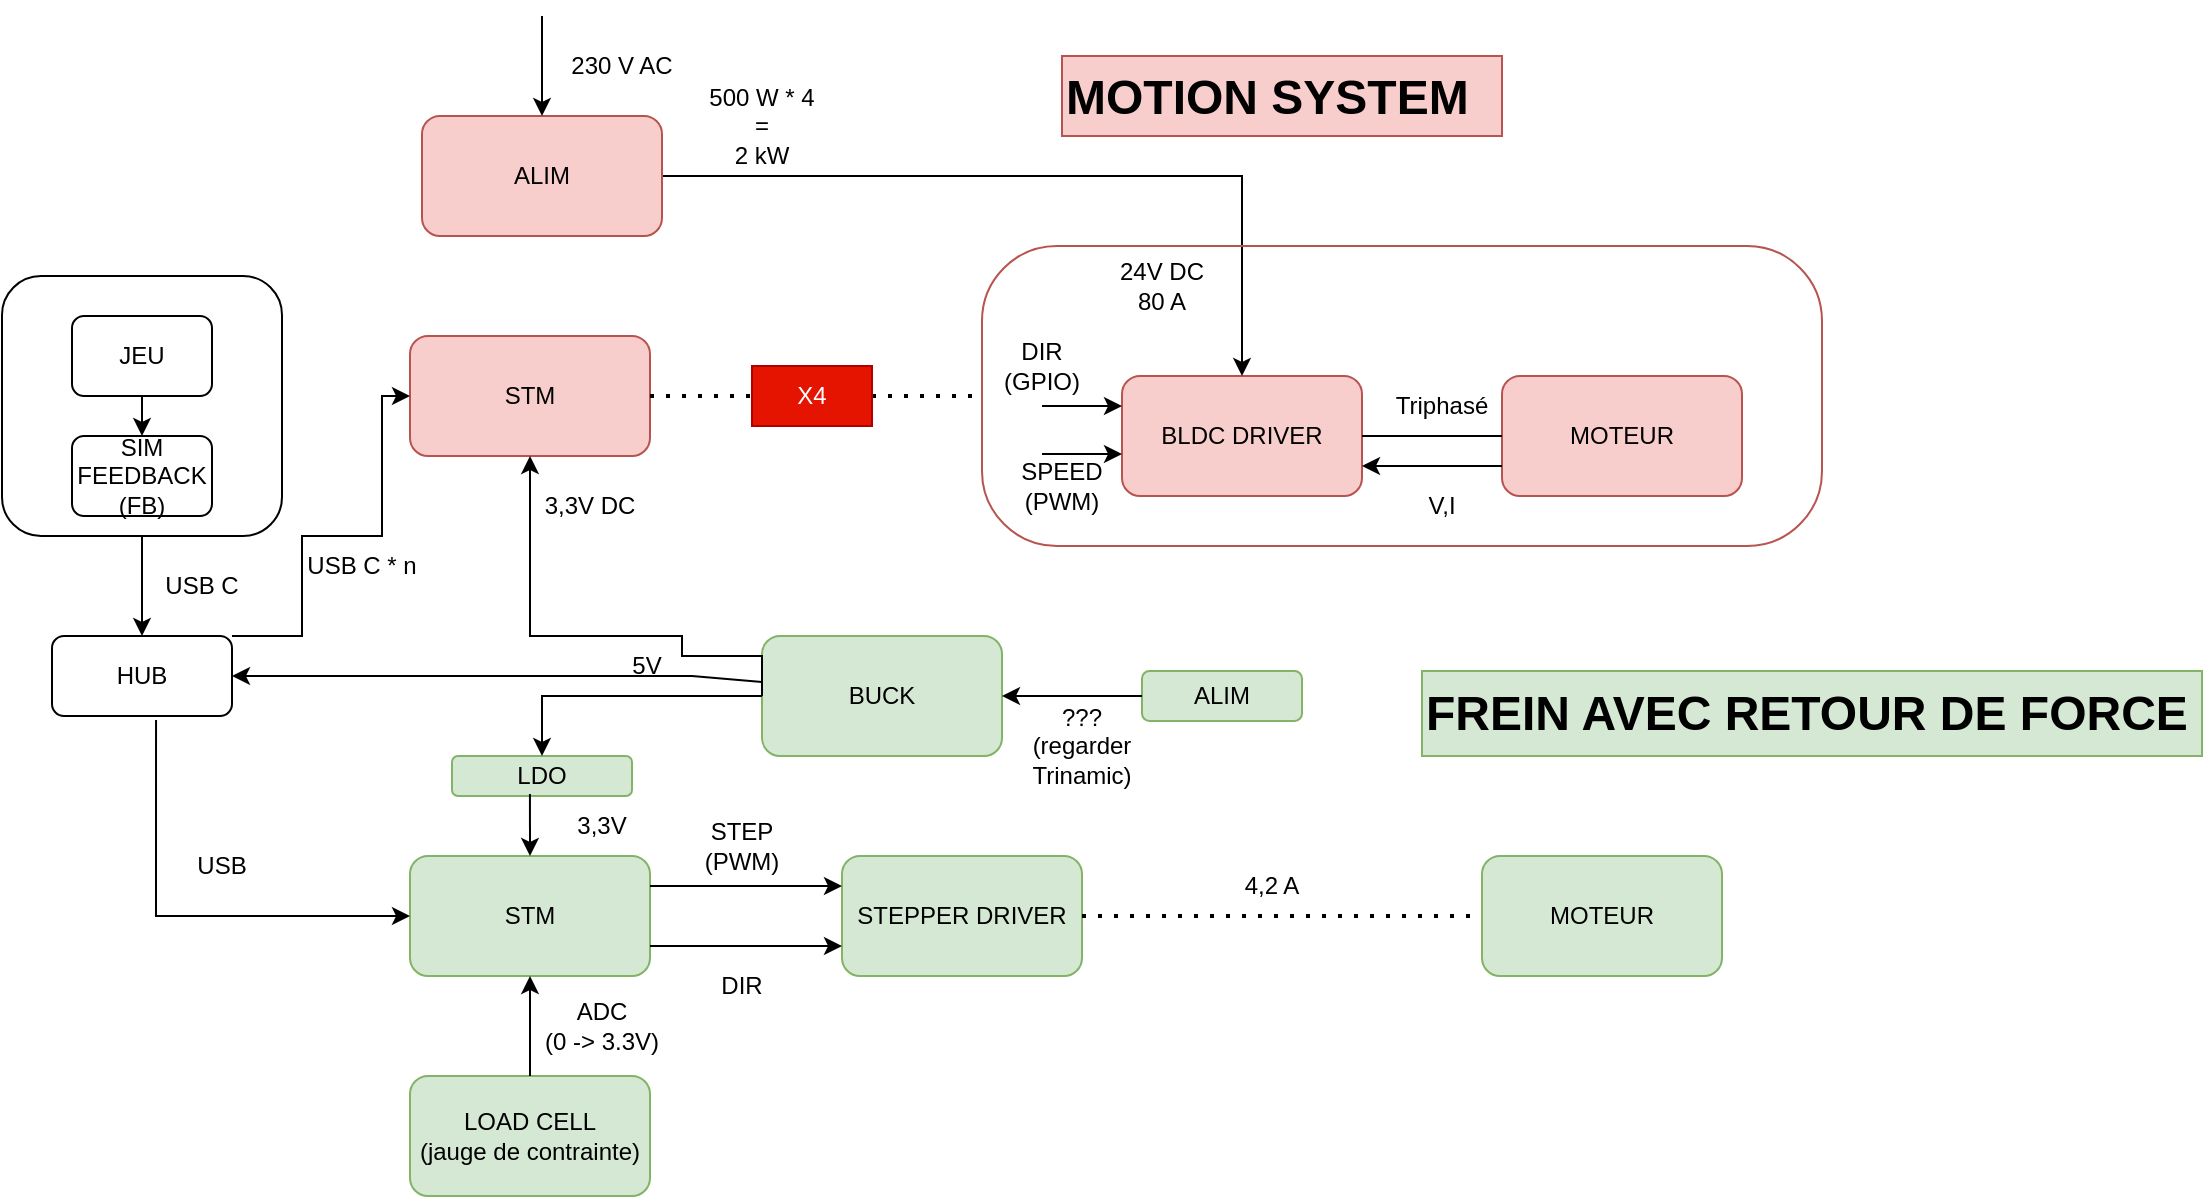 <mxfile version="26.0.16">
  <diagram name="Page-1" id="QyKzzR-DpQjyUraL0REL">
    <mxGraphModel dx="1122" dy="727" grid="1" gridSize="10" guides="1" tooltips="1" connect="1" arrows="1" fold="1" page="1" pageScale="1" pageWidth="1169" pageHeight="827" math="0" shadow="0">
      <root>
        <mxCell id="0" />
        <mxCell id="1" parent="0" />
        <mxCell id="NrqMM1b8UnGH21ajet8I-1" value="" style="rounded=1;whiteSpace=wrap;html=1;" vertex="1" parent="1">
          <mxGeometry x="35" y="190" width="140" height="130" as="geometry" />
        </mxCell>
        <mxCell id="NrqMM1b8UnGH21ajet8I-2" value="SIM FEEDBACK (FB)" style="rounded=1;whiteSpace=wrap;html=1;" vertex="1" parent="1">
          <mxGeometry x="70" y="270" width="70" height="40" as="geometry" />
        </mxCell>
        <mxCell id="NrqMM1b8UnGH21ajet8I-3" value="JEU" style="rounded=1;whiteSpace=wrap;html=1;" vertex="1" parent="1">
          <mxGeometry x="70" y="210" width="70" height="40" as="geometry" />
        </mxCell>
        <mxCell id="NrqMM1b8UnGH21ajet8I-4" value="STM" style="rounded=1;whiteSpace=wrap;html=1;fillColor=#f8cecc;strokeColor=#b85450;" vertex="1" parent="1">
          <mxGeometry x="239" y="220" width="120" height="60" as="geometry" />
        </mxCell>
        <mxCell id="NrqMM1b8UnGH21ajet8I-5" value="BLDC DRIVER" style="rounded=1;whiteSpace=wrap;html=1;fillColor=#f8cecc;strokeColor=#b85450;" vertex="1" parent="1">
          <mxGeometry x="595" y="240" width="120" height="60" as="geometry" />
        </mxCell>
        <mxCell id="NrqMM1b8UnGH21ajet8I-6" value="MOTEUR" style="rounded=1;whiteSpace=wrap;html=1;fillColor=#f8cecc;strokeColor=#b85450;" vertex="1" parent="1">
          <mxGeometry x="785" y="240" width="120" height="60" as="geometry" />
        </mxCell>
        <mxCell id="NrqMM1b8UnGH21ajet8I-7" value="24V DC&lt;div&gt;80 A&lt;/div&gt;" style="text;html=1;align=center;verticalAlign=middle;whiteSpace=wrap;rounded=0;" vertex="1" parent="1">
          <mxGeometry x="585" y="180" width="60" height="30" as="geometry" />
        </mxCell>
        <mxCell id="NrqMM1b8UnGH21ajet8I-8" value="STM" style="rounded=1;whiteSpace=wrap;html=1;fillColor=#d5e8d4;strokeColor=#82b366;" vertex="1" parent="1">
          <mxGeometry x="239" y="480" width="120" height="60" as="geometry" />
        </mxCell>
        <mxCell id="NrqMM1b8UnGH21ajet8I-9" value="HUB" style="rounded=1;whiteSpace=wrap;html=1;" vertex="1" parent="1">
          <mxGeometry x="60" y="370" width="90" height="40" as="geometry" />
        </mxCell>
        <mxCell id="NrqMM1b8UnGH21ajet8I-10" value="LDO" style="rounded=1;whiteSpace=wrap;html=1;fillColor=#d5e8d4;strokeColor=#82b366;" vertex="1" parent="1">
          <mxGeometry x="260" y="430" width="90" height="20" as="geometry" />
        </mxCell>
        <mxCell id="NrqMM1b8UnGH21ajet8I-11" value="BUCK" style="rounded=1;whiteSpace=wrap;html=1;fillColor=#d5e8d4;strokeColor=#82b366;" vertex="1" parent="1">
          <mxGeometry x="415" y="370" width="120" height="60" as="geometry" />
        </mxCell>
        <mxCell id="NrqMM1b8UnGH21ajet8I-36" style="edgeStyle=orthogonalEdgeStyle;rounded=0;orthogonalLoop=1;jettySize=auto;html=1;exitX=1;exitY=0.5;exitDx=0;exitDy=0;entryX=0.5;entryY=0;entryDx=0;entryDy=0;" edge="1" parent="1" source="NrqMM1b8UnGH21ajet8I-12" target="NrqMM1b8UnGH21ajet8I-5">
          <mxGeometry relative="1" as="geometry" />
        </mxCell>
        <mxCell id="NrqMM1b8UnGH21ajet8I-12" value="ALIM" style="rounded=1;whiteSpace=wrap;html=1;fillColor=#f8cecc;strokeColor=#b85450;" vertex="1" parent="1">
          <mxGeometry x="245" y="110" width="120" height="60" as="geometry" />
        </mxCell>
        <mxCell id="NrqMM1b8UnGH21ajet8I-13" value="ALIM" style="rounded=1;whiteSpace=wrap;html=1;fillColor=#d5e8d4;strokeColor=#82b366;" vertex="1" parent="1">
          <mxGeometry x="605" y="387.5" width="80" height="25" as="geometry" />
        </mxCell>
        <mxCell id="NrqMM1b8UnGH21ajet8I-14" value="STEPPER DRIVER" style="rounded=1;whiteSpace=wrap;html=1;fillColor=#d5e8d4;strokeColor=#82b366;" vertex="1" parent="1">
          <mxGeometry x="455" y="480" width="120" height="60" as="geometry" />
        </mxCell>
        <mxCell id="NrqMM1b8UnGH21ajet8I-15" value="MOTEUR" style="rounded=1;whiteSpace=wrap;html=1;fillColor=#d5e8d4;strokeColor=#82b366;" vertex="1" parent="1">
          <mxGeometry x="775" y="480" width="120" height="60" as="geometry" />
        </mxCell>
        <mxCell id="NrqMM1b8UnGH21ajet8I-16" value="LOAD CELL&lt;div&gt;(jauge de contrainte)&lt;/div&gt;" style="rounded=1;whiteSpace=wrap;html=1;fillColor=#d5e8d4;strokeColor=#82b366;" vertex="1" parent="1">
          <mxGeometry x="239" y="590" width="120" height="60" as="geometry" />
        </mxCell>
        <mxCell id="NrqMM1b8UnGH21ajet8I-17" value="" style="endArrow=classic;html=1;rounded=0;exitX=0.5;exitY=1;exitDx=0;exitDy=0;entryX=0.5;entryY=0;entryDx=0;entryDy=0;" edge="1" parent="1" source="NrqMM1b8UnGH21ajet8I-3" target="NrqMM1b8UnGH21ajet8I-2">
          <mxGeometry width="50" height="50" relative="1" as="geometry">
            <mxPoint x="365" y="500" as="sourcePoint" />
            <mxPoint x="415" y="450" as="targetPoint" />
          </mxGeometry>
        </mxCell>
        <mxCell id="NrqMM1b8UnGH21ajet8I-18" value="" style="endArrow=classic;html=1;rounded=0;exitX=0.5;exitY=1;exitDx=0;exitDy=0;entryX=0.5;entryY=0;entryDx=0;entryDy=0;" edge="1" parent="1" source="NrqMM1b8UnGH21ajet8I-1" target="NrqMM1b8UnGH21ajet8I-9">
          <mxGeometry width="50" height="50" relative="1" as="geometry">
            <mxPoint x="95" y="360" as="sourcePoint" />
            <mxPoint x="145" y="310" as="targetPoint" />
          </mxGeometry>
        </mxCell>
        <mxCell id="NrqMM1b8UnGH21ajet8I-19" value="USB C" style="text;html=1;align=center;verticalAlign=middle;whiteSpace=wrap;rounded=0;" vertex="1" parent="1">
          <mxGeometry x="105" y="330" width="60" height="30" as="geometry" />
        </mxCell>
        <mxCell id="NrqMM1b8UnGH21ajet8I-21" value="" style="endArrow=classic;html=1;rounded=0;exitX=1;exitY=0;exitDx=0;exitDy=0;entryX=0;entryY=0.5;entryDx=0;entryDy=0;" edge="1" parent="1" source="NrqMM1b8UnGH21ajet8I-9" target="NrqMM1b8UnGH21ajet8I-4">
          <mxGeometry width="50" height="50" relative="1" as="geometry">
            <mxPoint x="365" y="360" as="sourcePoint" />
            <mxPoint x="415" y="310" as="targetPoint" />
            <Array as="points">
              <mxPoint x="185" y="370" />
              <mxPoint x="185" y="320" />
              <mxPoint x="225" y="320" />
              <mxPoint x="225" y="250" />
            </Array>
          </mxGeometry>
        </mxCell>
        <mxCell id="NrqMM1b8UnGH21ajet8I-23" value="" style="endArrow=classic;html=1;rounded=0;entryX=0.5;entryY=0;entryDx=0;entryDy=0;exitX=0.433;exitY=0.95;exitDx=0;exitDy=0;exitPerimeter=0;" edge="1" parent="1" source="NrqMM1b8UnGH21ajet8I-10" target="NrqMM1b8UnGH21ajet8I-8">
          <mxGeometry width="50" height="50" relative="1" as="geometry">
            <mxPoint x="365" y="360" as="sourcePoint" />
            <mxPoint x="415" y="310" as="targetPoint" />
          </mxGeometry>
        </mxCell>
        <mxCell id="NrqMM1b8UnGH21ajet8I-24" value="" style="endArrow=classic;html=1;rounded=0;entryX=0.5;entryY=0;entryDx=0;entryDy=0;exitX=0;exitY=0.5;exitDx=0;exitDy=0;" edge="1" parent="1" source="NrqMM1b8UnGH21ajet8I-11" target="NrqMM1b8UnGH21ajet8I-10">
          <mxGeometry width="50" height="50" relative="1" as="geometry">
            <mxPoint x="305" y="400" as="sourcePoint" />
            <mxPoint x="415" y="310" as="targetPoint" />
            <Array as="points">
              <mxPoint x="305" y="400" />
            </Array>
          </mxGeometry>
        </mxCell>
        <mxCell id="NrqMM1b8UnGH21ajet8I-25" value="" style="endArrow=classic;html=1;rounded=0;exitX=1;exitY=0.25;exitDx=0;exitDy=0;entryX=0;entryY=0.25;entryDx=0;entryDy=0;" edge="1" parent="1" source="NrqMM1b8UnGH21ajet8I-8" target="NrqMM1b8UnGH21ajet8I-14">
          <mxGeometry width="50" height="50" relative="1" as="geometry">
            <mxPoint x="365" y="360" as="sourcePoint" />
            <mxPoint x="415" y="310" as="targetPoint" />
            <Array as="points" />
          </mxGeometry>
        </mxCell>
        <mxCell id="NrqMM1b8UnGH21ajet8I-27" value="" style="endArrow=classic;html=1;rounded=0;exitX=1;exitY=0.75;exitDx=0;exitDy=0;" edge="1" parent="1" source="NrqMM1b8UnGH21ajet8I-8">
          <mxGeometry width="50" height="50" relative="1" as="geometry">
            <mxPoint x="585" y="505" as="sourcePoint" />
            <mxPoint x="455" y="525" as="targetPoint" />
            <Array as="points" />
          </mxGeometry>
        </mxCell>
        <mxCell id="NrqMM1b8UnGH21ajet8I-28" value="STEP (PWM)" style="text;html=1;align=center;verticalAlign=middle;whiteSpace=wrap;rounded=0;" vertex="1" parent="1">
          <mxGeometry x="375" y="460" width="60" height="30" as="geometry" />
        </mxCell>
        <mxCell id="NrqMM1b8UnGH21ajet8I-30" value="DIR" style="text;html=1;align=center;verticalAlign=middle;whiteSpace=wrap;rounded=0;" vertex="1" parent="1">
          <mxGeometry x="375" y="530" width="60" height="30" as="geometry" />
        </mxCell>
        <mxCell id="NrqMM1b8UnGH21ajet8I-32" value="" style="endArrow=classic;html=1;rounded=0;exitX=0.5;exitY=0;exitDx=0;exitDy=0;entryX=0.5;entryY=1;entryDx=0;entryDy=0;" edge="1" parent="1" source="NrqMM1b8UnGH21ajet8I-16" target="NrqMM1b8UnGH21ajet8I-8">
          <mxGeometry width="50" height="50" relative="1" as="geometry">
            <mxPoint x="365" y="460" as="sourcePoint" />
            <mxPoint x="415" y="410" as="targetPoint" />
          </mxGeometry>
        </mxCell>
        <mxCell id="NrqMM1b8UnGH21ajet8I-33" value="&lt;div&gt;ADC&lt;/div&gt;(0 -&amp;gt; 3.3V)" style="text;html=1;align=center;verticalAlign=middle;whiteSpace=wrap;rounded=0;" vertex="1" parent="1">
          <mxGeometry x="305" y="550" width="60" height="30" as="geometry" />
        </mxCell>
        <mxCell id="NrqMM1b8UnGH21ajet8I-34" value="USB C * n" style="text;html=1;align=center;verticalAlign=middle;whiteSpace=wrap;rounded=0;" vertex="1" parent="1">
          <mxGeometry x="185" y="320" width="60" height="30" as="geometry" />
        </mxCell>
        <mxCell id="NrqMM1b8UnGH21ajet8I-35" value="" style="endArrow=classic;html=1;rounded=0;exitX=0;exitY=0.5;exitDx=0;exitDy=0;entryX=1;entryY=0.5;entryDx=0;entryDy=0;" edge="1" parent="1" source="NrqMM1b8UnGH21ajet8I-13" target="NrqMM1b8UnGH21ajet8I-11">
          <mxGeometry width="50" height="50" relative="1" as="geometry">
            <mxPoint x="365" y="360" as="sourcePoint" />
            <mxPoint x="415" y="310" as="targetPoint" />
            <Array as="points">
              <mxPoint x="565" y="400" />
            </Array>
          </mxGeometry>
        </mxCell>
        <mxCell id="NrqMM1b8UnGH21ajet8I-37" value="" style="endArrow=classic;html=1;rounded=0;exitX=0.578;exitY=1.05;exitDx=0;exitDy=0;exitPerimeter=0;entryX=0;entryY=0.5;entryDx=0;entryDy=0;" edge="1" parent="1" source="NrqMM1b8UnGH21ajet8I-9" target="NrqMM1b8UnGH21ajet8I-8">
          <mxGeometry width="50" height="50" relative="1" as="geometry">
            <mxPoint x="365" y="360" as="sourcePoint" />
            <mxPoint x="415" y="310" as="targetPoint" />
            <Array as="points">
              <mxPoint x="112" y="510" />
            </Array>
          </mxGeometry>
        </mxCell>
        <mxCell id="NrqMM1b8UnGH21ajet8I-38" value="USB" style="text;html=1;align=center;verticalAlign=middle;whiteSpace=wrap;rounded=0;" vertex="1" parent="1">
          <mxGeometry x="115" y="470" width="60" height="30" as="geometry" />
        </mxCell>
        <mxCell id="NrqMM1b8UnGH21ajet8I-40" value="3,3V" style="text;html=1;align=center;verticalAlign=middle;whiteSpace=wrap;rounded=0;" vertex="1" parent="1">
          <mxGeometry x="305" y="450" width="60" height="30" as="geometry" />
        </mxCell>
        <mxCell id="NrqMM1b8UnGH21ajet8I-41" value="5V" style="text;html=1;align=center;verticalAlign=middle;whiteSpace=wrap;rounded=0;" vertex="1" parent="1">
          <mxGeometry x="325" y="370" width="65" height="30" as="geometry" />
        </mxCell>
        <mxCell id="NrqMM1b8UnGH21ajet8I-42" value="???&lt;div&gt;(regarder Trinamic)&lt;/div&gt;" style="text;html=1;align=center;verticalAlign=middle;whiteSpace=wrap;rounded=0;" vertex="1" parent="1">
          <mxGeometry x="545" y="410" width="60" height="30" as="geometry" />
        </mxCell>
        <mxCell id="NrqMM1b8UnGH21ajet8I-43" value="" style="endArrow=none;html=1;rounded=0;exitX=1;exitY=0.5;exitDx=0;exitDy=0;entryX=0;entryY=0.5;entryDx=0;entryDy=0;" edge="1" parent="1" source="NrqMM1b8UnGH21ajet8I-5" target="NrqMM1b8UnGH21ajet8I-6">
          <mxGeometry width="50" height="50" relative="1" as="geometry">
            <mxPoint x="565" y="380" as="sourcePoint" />
            <mxPoint x="615" y="330" as="targetPoint" />
          </mxGeometry>
        </mxCell>
        <mxCell id="NrqMM1b8UnGH21ajet8I-44" value="Triphasé" style="text;html=1;align=center;verticalAlign=middle;whiteSpace=wrap;rounded=0;" vertex="1" parent="1">
          <mxGeometry x="725" y="240" width="60" height="30" as="geometry" />
        </mxCell>
        <mxCell id="NrqMM1b8UnGH21ajet8I-46" value="" style="endArrow=classic;html=1;rounded=0;exitX=0;exitY=0.75;exitDx=0;exitDy=0;entryX=1;entryY=0.75;entryDx=0;entryDy=0;" edge="1" parent="1" source="NrqMM1b8UnGH21ajet8I-6" target="NrqMM1b8UnGH21ajet8I-5">
          <mxGeometry width="50" height="50" relative="1" as="geometry">
            <mxPoint x="565" y="380" as="sourcePoint" />
            <mxPoint x="615" y="330" as="targetPoint" />
          </mxGeometry>
        </mxCell>
        <mxCell id="NrqMM1b8UnGH21ajet8I-47" value="V,I" style="text;html=1;align=center;verticalAlign=middle;whiteSpace=wrap;rounded=0;" vertex="1" parent="1">
          <mxGeometry x="725" y="290" width="60" height="30" as="geometry" />
        </mxCell>
        <mxCell id="NrqMM1b8UnGH21ajet8I-48" value="" style="endArrow=classic;html=1;rounded=0;entryX=0.5;entryY=0;entryDx=0;entryDy=0;" edge="1" parent="1" target="NrqMM1b8UnGH21ajet8I-12">
          <mxGeometry width="50" height="50" relative="1" as="geometry">
            <mxPoint x="305" y="60" as="sourcePoint" />
            <mxPoint x="415" y="310" as="targetPoint" />
          </mxGeometry>
        </mxCell>
        <mxCell id="NrqMM1b8UnGH21ajet8I-51" value="230 V AC" style="text;html=1;align=center;verticalAlign=middle;whiteSpace=wrap;rounded=0;" vertex="1" parent="1">
          <mxGeometry x="315" y="70" width="60" height="30" as="geometry" />
        </mxCell>
        <mxCell id="NrqMM1b8UnGH21ajet8I-52" value="500 W * 4 =&lt;div&gt;2 kW&lt;/div&gt;" style="text;html=1;align=center;verticalAlign=middle;whiteSpace=wrap;rounded=0;" vertex="1" parent="1">
          <mxGeometry x="385" y="100" width="60" height="30" as="geometry" />
        </mxCell>
        <mxCell id="NrqMM1b8UnGH21ajet8I-54" value="" style="endArrow=classic;html=1;rounded=0;entryX=1;entryY=0.5;entryDx=0;entryDy=0;exitX=0;exitY=0.383;exitDx=0;exitDy=0;exitPerimeter=0;" edge="1" parent="1" source="NrqMM1b8UnGH21ajet8I-11" target="NrqMM1b8UnGH21ajet8I-9">
          <mxGeometry width="50" height="50" relative="1" as="geometry">
            <mxPoint x="420" y="390" as="sourcePoint" />
            <mxPoint x="415" y="410" as="targetPoint" />
            <Array as="points">
              <mxPoint x="380" y="390" />
              <mxPoint x="280" y="390" />
            </Array>
          </mxGeometry>
        </mxCell>
        <mxCell id="NrqMM1b8UnGH21ajet8I-56" value="" style="rounded=1;whiteSpace=wrap;html=1;fillColor=none;arcSize=25;strokeColor=#b85450;" vertex="1" parent="1">
          <mxGeometry x="525" y="175" width="420" height="150" as="geometry" />
        </mxCell>
        <mxCell id="NrqMM1b8UnGH21ajet8I-58" value="" style="endArrow=classic;html=1;rounded=0;entryX=0;entryY=0.25;entryDx=0;entryDy=0;" edge="1" parent="1" target="NrqMM1b8UnGH21ajet8I-5">
          <mxGeometry width="50" height="50" relative="1" as="geometry">
            <mxPoint x="555" y="255" as="sourcePoint" />
            <mxPoint x="545" y="430" as="targetPoint" />
          </mxGeometry>
        </mxCell>
        <mxCell id="NrqMM1b8UnGH21ajet8I-59" value="" style="endArrow=classic;html=1;rounded=0;entryX=0;entryY=0.65;entryDx=0;entryDy=0;entryPerimeter=0;" edge="1" parent="1" target="NrqMM1b8UnGH21ajet8I-5">
          <mxGeometry width="50" height="50" relative="1" as="geometry">
            <mxPoint x="555" y="279" as="sourcePoint" />
            <mxPoint x="605" y="265" as="targetPoint" />
          </mxGeometry>
        </mxCell>
        <mxCell id="NrqMM1b8UnGH21ajet8I-60" value="DIR (GPIO)" style="text;html=1;align=center;verticalAlign=middle;whiteSpace=wrap;rounded=0;" vertex="1" parent="1">
          <mxGeometry x="525" y="220" width="60" height="30" as="geometry" />
        </mxCell>
        <mxCell id="NrqMM1b8UnGH21ajet8I-61" value="SPEED&lt;div&gt;(PWM)&lt;/div&gt;" style="text;html=1;align=center;verticalAlign=middle;whiteSpace=wrap;rounded=0;" vertex="1" parent="1">
          <mxGeometry x="535" y="280" width="60" height="30" as="geometry" />
        </mxCell>
        <mxCell id="NrqMM1b8UnGH21ajet8I-64" value="" style="endArrow=classic;html=1;rounded=0;entryX=0.5;entryY=1;entryDx=0;entryDy=0;exitX=0;exitY=0.5;exitDx=0;exitDy=0;" edge="1" parent="1" source="NrqMM1b8UnGH21ajet8I-11" target="NrqMM1b8UnGH21ajet8I-4">
          <mxGeometry width="50" height="50" relative="1" as="geometry">
            <mxPoint x="385" y="420" as="sourcePoint" />
            <mxPoint x="415" y="410" as="targetPoint" />
            <Array as="points">
              <mxPoint x="415" y="380" />
              <mxPoint x="375" y="380" />
              <mxPoint x="375" y="370" />
              <mxPoint x="299" y="370" />
            </Array>
          </mxGeometry>
        </mxCell>
        <mxCell id="NrqMM1b8UnGH21ajet8I-66" value="3,3V DC" style="text;html=1;align=center;verticalAlign=middle;whiteSpace=wrap;rounded=0;" vertex="1" parent="1">
          <mxGeometry x="299" y="290" width="60" height="30" as="geometry" />
        </mxCell>
        <mxCell id="NrqMM1b8UnGH21ajet8I-69" value="4,2 A" style="text;html=1;align=center;verticalAlign=middle;whiteSpace=wrap;rounded=0;" vertex="1" parent="1">
          <mxGeometry x="640" y="480" width="60" height="30" as="geometry" />
        </mxCell>
        <mxCell id="NrqMM1b8UnGH21ajet8I-76" value="" style="endArrow=none;dashed=1;html=1;dashPattern=1 3;strokeWidth=2;rounded=0;exitX=1;exitY=0.5;exitDx=0;exitDy=0;entryX=0;entryY=0.5;entryDx=0;entryDy=0;" edge="1" parent="1" source="NrqMM1b8UnGH21ajet8I-14" target="NrqMM1b8UnGH21ajet8I-15">
          <mxGeometry width="50" height="50" relative="1" as="geometry">
            <mxPoint x="665" y="690" as="sourcePoint" />
            <mxPoint x="715" y="640" as="targetPoint" />
          </mxGeometry>
        </mxCell>
        <mxCell id="NrqMM1b8UnGH21ajet8I-77" value="" style="endArrow=none;dashed=1;html=1;dashPattern=1 3;strokeWidth=2;rounded=0;exitX=1;exitY=0.5;exitDx=0;exitDy=0;entryX=0;entryY=0.5;entryDx=0;entryDy=0;" edge="1" parent="1" source="NrqMM1b8UnGH21ajet8I-57" target="NrqMM1b8UnGH21ajet8I-56">
          <mxGeometry width="50" height="50" relative="1" as="geometry">
            <mxPoint x="645" y="330" as="sourcePoint" />
            <mxPoint x="695" y="280" as="targetPoint" />
          </mxGeometry>
        </mxCell>
        <mxCell id="NrqMM1b8UnGH21ajet8I-78" value="&lt;h1 style=&quot;margin-top: 0px;&quot;&gt;MOTION SYSTEM&lt;/h1&gt;" style="text;html=1;whiteSpace=wrap;overflow=hidden;rounded=0;fillColor=#f8cecc;strokeColor=#b85450;" vertex="1" parent="1">
          <mxGeometry x="565" y="80" width="220" height="40" as="geometry" />
        </mxCell>
        <mxCell id="NrqMM1b8UnGH21ajet8I-79" value="&lt;h1 style=&quot;margin-top: 0px;&quot;&gt;FREIN AVEC RETOUR DE FORCE&lt;/h1&gt;" style="text;html=1;whiteSpace=wrap;overflow=hidden;rounded=0;fillColor=#d5e8d4;strokeColor=#82b366;" vertex="1" parent="1">
          <mxGeometry x="745" y="387.5" width="390" height="42.5" as="geometry" />
        </mxCell>
        <mxCell id="NrqMM1b8UnGH21ajet8I-90" value="" style="endArrow=none;dashed=1;html=1;dashPattern=1 3;strokeWidth=2;rounded=0;exitX=1;exitY=0.5;exitDx=0;exitDy=0;entryX=0;entryY=0.5;entryDx=0;entryDy=0;" edge="1" parent="1" source="NrqMM1b8UnGH21ajet8I-4" target="NrqMM1b8UnGH21ajet8I-57">
          <mxGeometry width="50" height="50" relative="1" as="geometry">
            <mxPoint x="359" y="250" as="sourcePoint" />
            <mxPoint x="525" y="250" as="targetPoint" />
          </mxGeometry>
        </mxCell>
        <mxCell id="NrqMM1b8UnGH21ajet8I-57" value="X4" style="text;html=1;align=center;verticalAlign=middle;whiteSpace=wrap;rounded=0;fillColor=#e51400;strokeColor=#B20000;fontColor=#ffffff;" vertex="1" parent="1">
          <mxGeometry x="410" y="235" width="60" height="30" as="geometry" />
        </mxCell>
      </root>
    </mxGraphModel>
  </diagram>
</mxfile>
